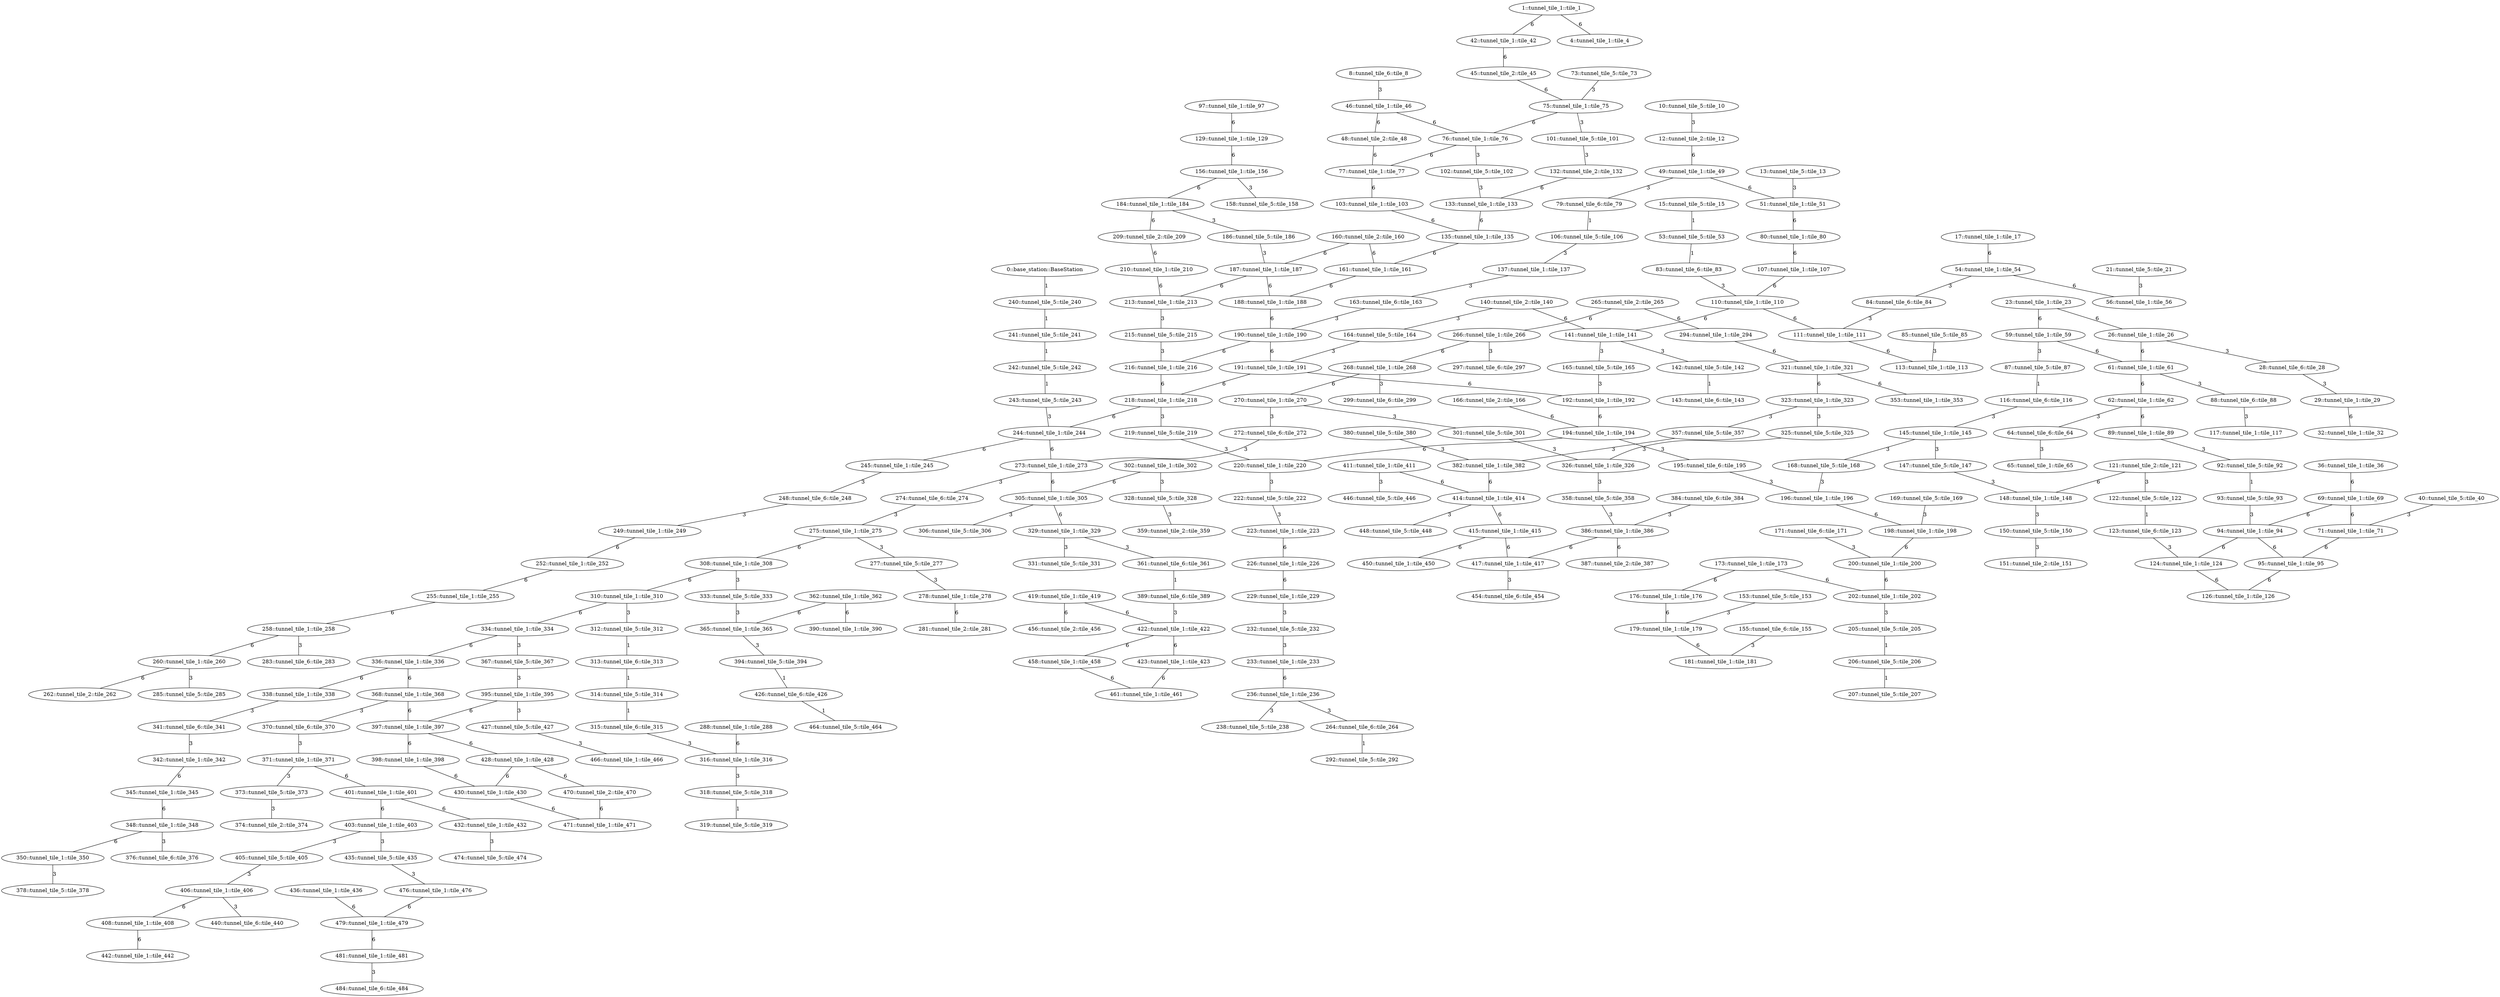 /* Visibility graph for 12/tunnel_circuit_03.tsv */
/* Generated with the tile_tsv.py script: */
/*   tile_tsv.py 12/tunnel_circuit_03.tsv -\-graph-file 12/tunnel_circuit_03.dot -\-world-file 12/tunnel_circuit_03.sdf -\-world-name tunnel_circuit_03 -\-y0 160 */

graph {
  /* ==== Vertices ==== */

  /* Base station / Staging area */
  0   [label="0::base_station::BaseStation"];

  1   [label="1::tunnel_tile_1::tile_1"];
  4   [label="4::tunnel_tile_1::tile_4"];
  8   [label="8::tunnel_tile_6::tile_8"];
  10  [label="10::tunnel_tile_5::tile_10"];
  12  [label="12::tunnel_tile_2::tile_12"];
  13  [label="13::tunnel_tile_5::tile_13"];
  15  [label="15::tunnel_tile_5::tile_15"];
  17  [label="17::tunnel_tile_1::tile_17"];
  21  [label="21::tunnel_tile_5::tile_21"];
  23  [label="23::tunnel_tile_1::tile_23"];
  26  [label="26::tunnel_tile_1::tile_26"];
  28  [label="28::tunnel_tile_6::tile_28"];
  29  [label="29::tunnel_tile_1::tile_29"];
  32  [label="32::tunnel_tile_1::tile_32"];
  36  [label="36::tunnel_tile_1::tile_36"];
  40  [label="40::tunnel_tile_5::tile_40"];
  42  [label="42::tunnel_tile_1::tile_42"];
  45  [label="45::tunnel_tile_2::tile_45"];
  46  [label="46::tunnel_tile_1::tile_46"];
  48  [label="48::tunnel_tile_2::tile_48"];
  49  [label="49::tunnel_tile_1::tile_49"];
  51  [label="51::tunnel_tile_1::tile_51"];
  53  [label="53::tunnel_tile_5::tile_53"];
  54  [label="54::tunnel_tile_1::tile_54"];
  56  [label="56::tunnel_tile_1::tile_56"];
  59  [label="59::tunnel_tile_1::tile_59"];
  61  [label="61::tunnel_tile_1::tile_61"];
  62  [label="62::tunnel_tile_1::tile_62"];
  64  [label="64::tunnel_tile_6::tile_64"];
  65  [label="65::tunnel_tile_1::tile_65"];
  69  [label="69::tunnel_tile_1::tile_69"];
  71  [label="71::tunnel_tile_1::tile_71"];
  73  [label="73::tunnel_tile_5::tile_73"];
  75  [label="75::tunnel_tile_1::tile_75"];
  76  [label="76::tunnel_tile_1::tile_76"];
  77  [label="77::tunnel_tile_1::tile_77"];
  79  [label="79::tunnel_tile_6::tile_79"];
  80  [label="80::tunnel_tile_1::tile_80"];
  83  [label="83::tunnel_tile_6::tile_83"];
  84  [label="84::tunnel_tile_6::tile_84"];
  85  [label="85::tunnel_tile_5::tile_85"];
  87  [label="87::tunnel_tile_5::tile_87"];
  88  [label="88::tunnel_tile_6::tile_88"];
  89  [label="89::tunnel_tile_1::tile_89"];
  92  [label="92::tunnel_tile_5::tile_92"];
  93  [label="93::tunnel_tile_5::tile_93"];
  94  [label="94::tunnel_tile_1::tile_94"];
  95  [label="95::tunnel_tile_1::tile_95"];
  97  [label="97::tunnel_tile_1::tile_97"];
  101 [label="101::tunnel_tile_5::tile_101"];
  102 [label="102::tunnel_tile_5::tile_102"];
  103 [label="103::tunnel_tile_1::tile_103"];
  106 [label="106::tunnel_tile_5::tile_106"];
  107 [label="107::tunnel_tile_1::tile_107"];
  110 [label="110::tunnel_tile_1::tile_110"];
  111 [label="111::tunnel_tile_1::tile_111"];
  113 [label="113::tunnel_tile_1::tile_113"];
  116 [label="116::tunnel_tile_6::tile_116"];
  117 [label="117::tunnel_tile_1::tile_117"];
  121 [label="121::tunnel_tile_2::tile_121"];
  122 [label="122::tunnel_tile_5::tile_122"];
  123 [label="123::tunnel_tile_6::tile_123"];
  124 [label="124::tunnel_tile_1::tile_124"];
  126 [label="126::tunnel_tile_1::tile_126"];
  129 [label="129::tunnel_tile_1::tile_129"];
  132 [label="132::tunnel_tile_2::tile_132"];
  133 [label="133::tunnel_tile_1::tile_133"];
  135 [label="135::tunnel_tile_1::tile_135"];
  137 [label="137::tunnel_tile_1::tile_137"];
  140 [label="140::tunnel_tile_2::tile_140"];
  141 [label="141::tunnel_tile_1::tile_141"];
  142 [label="142::tunnel_tile_5::tile_142"];
  143 [label="143::tunnel_tile_6::tile_143"];
  145 [label="145::tunnel_tile_1::tile_145"];
  147 [label="147::tunnel_tile_5::tile_147"];
  148 [label="148::tunnel_tile_1::tile_148"];
  150 [label="150::tunnel_tile_5::tile_150"];
  151 [label="151::tunnel_tile_2::tile_151"];
  153 [label="153::tunnel_tile_5::tile_153"];
  155 [label="155::tunnel_tile_6::tile_155"];
  156 [label="156::tunnel_tile_1::tile_156"];
  158 [label="158::tunnel_tile_5::tile_158"];
  160 [label="160::tunnel_tile_2::tile_160"];
  161 [label="161::tunnel_tile_1::tile_161"];
  163 [label="163::tunnel_tile_6::tile_163"];
  164 [label="164::tunnel_tile_5::tile_164"];
  165 [label="165::tunnel_tile_5::tile_165"];
  166 [label="166::tunnel_tile_2::tile_166"];
  168 [label="168::tunnel_tile_5::tile_168"];
  169 [label="169::tunnel_tile_5::tile_169"];
  171 [label="171::tunnel_tile_6::tile_171"];
  173 [label="173::tunnel_tile_1::tile_173"];
  176 [label="176::tunnel_tile_1::tile_176"];
  179 [label="179::tunnel_tile_1::tile_179"];
  181 [label="181::tunnel_tile_1::tile_181"];
  184 [label="184::tunnel_tile_1::tile_184"];
  186 [label="186::tunnel_tile_5::tile_186"];
  187 [label="187::tunnel_tile_1::tile_187"];
  188 [label="188::tunnel_tile_1::tile_188"];
  190 [label="190::tunnel_tile_1::tile_190"];
  191 [label="191::tunnel_tile_1::tile_191"];
  192 [label="192::tunnel_tile_1::tile_192"];
  194 [label="194::tunnel_tile_1::tile_194"];
  195 [label="195::tunnel_tile_6::tile_195"];
  196 [label="196::tunnel_tile_1::tile_196"];
  198 [label="198::tunnel_tile_1::tile_198"];
  200 [label="200::tunnel_tile_1::tile_200"];
  202 [label="202::tunnel_tile_1::tile_202"];
  205 [label="205::tunnel_tile_5::tile_205"];
  206 [label="206::tunnel_tile_5::tile_206"];
  207 [label="207::tunnel_tile_5::tile_207"];
  209 [label="209::tunnel_tile_2::tile_209"];
  210 [label="210::tunnel_tile_1::tile_210"];
  213 [label="213::tunnel_tile_1::tile_213"];
  215 [label="215::tunnel_tile_5::tile_215"];
  216 [label="216::tunnel_tile_1::tile_216"];
  218 [label="218::tunnel_tile_1::tile_218"];
  219 [label="219::tunnel_tile_5::tile_219"];
  220 [label="220::tunnel_tile_1::tile_220"];
  222 [label="222::tunnel_tile_5::tile_222"];
  223 [label="223::tunnel_tile_1::tile_223"];
  226 [label="226::tunnel_tile_1::tile_226"];
  229 [label="229::tunnel_tile_1::tile_229"];
  232 [label="232::tunnel_tile_5::tile_232"];
  233 [label="233::tunnel_tile_1::tile_233"];
  236 [label="236::tunnel_tile_1::tile_236"];
  238 [label="238::tunnel_tile_5::tile_238"];
  240 [label="240::tunnel_tile_5::tile_240"];
  241 [label="241::tunnel_tile_5::tile_241"];
  242 [label="242::tunnel_tile_5::tile_242"];
  243 [label="243::tunnel_tile_5::tile_243"];
  244 [label="244::tunnel_tile_1::tile_244"];
  245 [label="245::tunnel_tile_1::tile_245"];
  248 [label="248::tunnel_tile_6::tile_248"];
  249 [label="249::tunnel_tile_1::tile_249"];
  252 [label="252::tunnel_tile_1::tile_252"];
  255 [label="255::tunnel_tile_1::tile_255"];
  258 [label="258::tunnel_tile_1::tile_258"];
  260 [label="260::tunnel_tile_1::tile_260"];
  262 [label="262::tunnel_tile_2::tile_262"];
  264 [label="264::tunnel_tile_6::tile_264"];
  265 [label="265::tunnel_tile_2::tile_265"];
  266 [label="266::tunnel_tile_1::tile_266"];
  268 [label="268::tunnel_tile_1::tile_268"];
  270 [label="270::tunnel_tile_1::tile_270"];
  272 [label="272::tunnel_tile_6::tile_272"];
  273 [label="273::tunnel_tile_1::tile_273"];
  274 [label="274::tunnel_tile_6::tile_274"];
  275 [label="275::tunnel_tile_1::tile_275"];
  277 [label="277::tunnel_tile_5::tile_277"];
  278 [label="278::tunnel_tile_1::tile_278"];
  281 [label="281::tunnel_tile_2::tile_281"];
  283 [label="283::tunnel_tile_6::tile_283"];
  285 [label="285::tunnel_tile_5::tile_285"];
  288 [label="288::tunnel_tile_1::tile_288"];
  292 [label="292::tunnel_tile_5::tile_292"];
  294 [label="294::tunnel_tile_1::tile_294"];
  297 [label="297::tunnel_tile_6::tile_297"];
  299 [label="299::tunnel_tile_6::tile_299"];
  301 [label="301::tunnel_tile_5::tile_301"];
  302 [label="302::tunnel_tile_1::tile_302"];
  305 [label="305::tunnel_tile_1::tile_305"];
  306 [label="306::tunnel_tile_5::tile_306"];
  308 [label="308::tunnel_tile_1::tile_308"];
  310 [label="310::tunnel_tile_1::tile_310"];
  312 [label="312::tunnel_tile_5::tile_312"];
  313 [label="313::tunnel_tile_6::tile_313"];
  314 [label="314::tunnel_tile_5::tile_314"];
  315 [label="315::tunnel_tile_6::tile_315"];
  316 [label="316::tunnel_tile_1::tile_316"];
  318 [label="318::tunnel_tile_5::tile_318"];
  319 [label="319::tunnel_tile_5::tile_319"];
  321 [label="321::tunnel_tile_1::tile_321"];
  323 [label="323::tunnel_tile_1::tile_323"];
  325 [label="325::tunnel_tile_5::tile_325"];
  326 [label="326::tunnel_tile_1::tile_326"];
  328 [label="328::tunnel_tile_5::tile_328"];
  329 [label="329::tunnel_tile_1::tile_329"];
  331 [label="331::tunnel_tile_5::tile_331"];
  333 [label="333::tunnel_tile_5::tile_333"];
  334 [label="334::tunnel_tile_1::tile_334"];
  336 [label="336::tunnel_tile_1::tile_336"];
  338 [label="338::tunnel_tile_1::tile_338"];
  341 [label="341::tunnel_tile_6::tile_341"];
  342 [label="342::tunnel_tile_1::tile_342"];
  345 [label="345::tunnel_tile_1::tile_345"];
  348 [label="348::tunnel_tile_1::tile_348"];
  350 [label="350::tunnel_tile_1::tile_350"];
  353 [label="353::tunnel_tile_1::tile_353"];
  357 [label="357::tunnel_tile_5::tile_357"];
  358 [label="358::tunnel_tile_5::tile_358"];
  359 [label="359::tunnel_tile_2::tile_359"];
  361 [label="361::tunnel_tile_6::tile_361"];
  362 [label="362::tunnel_tile_1::tile_362"];
  365 [label="365::tunnel_tile_1::tile_365"];
  367 [label="367::tunnel_tile_5::tile_367"];
  368 [label="368::tunnel_tile_1::tile_368"];
  370 [label="370::tunnel_tile_6::tile_370"];
  371 [label="371::tunnel_tile_1::tile_371"];
  373 [label="373::tunnel_tile_5::tile_373"];
  374 [label="374::tunnel_tile_2::tile_374"];
  376 [label="376::tunnel_tile_6::tile_376"];
  378 [label="378::tunnel_tile_5::tile_378"];
  380 [label="380::tunnel_tile_5::tile_380"];
  382 [label="382::tunnel_tile_1::tile_382"];
  384 [label="384::tunnel_tile_6::tile_384"];
  386 [label="386::tunnel_tile_1::tile_386"];
  387 [label="387::tunnel_tile_2::tile_387"];
  389 [label="389::tunnel_tile_6::tile_389"];
  390 [label="390::tunnel_tile_1::tile_390"];
  394 [label="394::tunnel_tile_5::tile_394"];
  395 [label="395::tunnel_tile_1::tile_395"];
  397 [label="397::tunnel_tile_1::tile_397"];
  398 [label="398::tunnel_tile_1::tile_398"];
  401 [label="401::tunnel_tile_1::tile_401"];
  403 [label="403::tunnel_tile_1::tile_403"];
  405 [label="405::tunnel_tile_5::tile_405"];
  406 [label="406::tunnel_tile_1::tile_406"];
  408 [label="408::tunnel_tile_1::tile_408"];
  411 [label="411::tunnel_tile_1::tile_411"];
  414 [label="414::tunnel_tile_1::tile_414"];
  415 [label="415::tunnel_tile_1::tile_415"];
  417 [label="417::tunnel_tile_1::tile_417"];
  419 [label="419::tunnel_tile_1::tile_419"];
  422 [label="422::tunnel_tile_1::tile_422"];
  423 [label="423::tunnel_tile_1::tile_423"];
  426 [label="426::tunnel_tile_6::tile_426"];
  427 [label="427::tunnel_tile_5::tile_427"];
  428 [label="428::tunnel_tile_1::tile_428"];
  430 [label="430::tunnel_tile_1::tile_430"];
  432 [label="432::tunnel_tile_1::tile_432"];
  435 [label="435::tunnel_tile_5::tile_435"];
  436 [label="436::tunnel_tile_1::tile_436"];
  440 [label="440::tunnel_tile_6::tile_440"];
  442 [label="442::tunnel_tile_1::tile_442"];
  446 [label="446::tunnel_tile_5::tile_446"];
  448 [label="448::tunnel_tile_5::tile_448"];
  450 [label="450::tunnel_tile_1::tile_450"];
  454 [label="454::tunnel_tile_6::tile_454"];
  456 [label="456::tunnel_tile_2::tile_456"];
  458 [label="458::tunnel_tile_1::tile_458"];
  461 [label="461::tunnel_tile_1::tile_461"];
  464 [label="464::tunnel_tile_5::tile_464"];
  466 [label="466::tunnel_tile_1::tile_466"];
  470 [label="470::tunnel_tile_2::tile_470"];
  471 [label="471::tunnel_tile_1::tile_471"];
  474 [label="474::tunnel_tile_5::tile_474"];
  476 [label="476::tunnel_tile_1::tile_476"];
  479 [label="479::tunnel_tile_1::tile_479"];
  481 [label="481::tunnel_tile_1::tile_481"];
  484 [label="484::tunnel_tile_6::tile_484"];

  /* ==== Edges ==== */

  /* Base station */
  0  -- 240 [label=1];
  1  -- 4   [label=6];  /* Intersection */
  1  -- 42  [label=6];  /* Intersection */
  8  -- 46  [label=3];
  10 -- 12  [label=3];
  12 -- 49  [label=6];
  13 -- 51  [label=3];
  15 -- 53  [label=1];
  17 -- 54  [label=6];  /* Intersection */
  21 -- 56  [label=3];
  23 -- 26  [label=6];  /* Intersection */
  23 -- 59  [label=6];  /* Intersection */
  26 -- 28  [label=3];  /* Intersection */
  26 -- 61  [label=6];  /* Intersection */
  28 -- 29  [label=3];
  29 -- 32  [label=6];  /* Intersection */
  36 -- 69  [label=6];  /* Intersection */
  40 -- 71  [label=3];
  42 -- 45  [label=6];  /* Intersection */
  45 -- 75  [label=6];
  46 -- 48  [label=6];  /* Intersection */
  46 -- 76  [label=6];  /* Intersection */
  48 -- 77  [label=6];
  49 -- 51  [label=6];  /* Intersection */
  49 -- 79  [label=3];  /* Intersection */
  51 -- 80  [label=6];  /* Intersection */
  53 -- 83  [label=1];
  54 -- 56  [label=6];  /* Intersection */
  54 -- 84  [label=3];  /* Intersection */
  59 -- 61  [label=6];  /* Intersection */
  59 -- 87  [label=3];  /* Intersection */
  61 -- 62  [label=6];  /* Intersection */
  61 -- 88  [label=3];  /* Intersection */
  62 -- 64  [label=3];  /* Intersection */
  62 -- 89  [label=6];  /* Intersection */
  64 -- 65  [label=3];
  69 -- 71  [label=6];  /* Intersection */
  69 -- 94  [label=6];  /* Intersection */
  71 -- 95  [label=6];  /* Intersection */
  73 -- 75  [label=3];
  75 -- 76  [label=6];  /* Intersection */
  75 -- 101 [label=3];  /* Intersection */
  76 -- 77  [label=6];  /* Intersection */
  76 -- 102 [label=3];  /* Intersection */
  77 -- 103 [label=6];  /* Intersection */
  79 -- 106 [label=1];
  80 -- 107 [label=6];  /* Intersection */
  83 -- 110 [label=3];
  84 -- 111 [label=3];
  85 -- 113 [label=3];
  87 -- 116 [label=1];
  88 -- 117 [label=3];
  89 -- 92  [label=3];  /* Intersection */
  92 -- 93  [label=1];
  93 -- 94  [label=3];
  94 -- 95  [label=6];  /* Intersection */
  94 -- 124 [label=6];  /* Intersection */
  95 -- 126 [label=6];  /* Intersection */
  97 -- 129 [label=6];  /* Intersection */
  101 -- 132 [label=3];
  102 -- 133 [label=3];
  103 -- 135 [label=6];  /* Intersection */
  106 -- 137 [label=3];
  107 -- 110 [label=6];  /* Intersection */
  110 -- 111 [label=6];  /* Intersection */
  110 -- 141 [label=6];  /* Intersection */
  111 -- 113 [label=6];  /* Intersection */
  116 -- 145 [label=3];
  121 -- 122 [label=3];
  121 -- 148 [label=6];
  122 -- 123 [label=1];
  123 -- 124 [label=3];
  124 -- 126 [label=6];  /* Intersection */
  129 -- 156 [label=6];  /* Intersection */
  132 -- 133 [label=6];
  133 -- 135 [label=6];  /* Intersection */
  135 -- 161 [label=6];  /* Intersection */
  137 -- 163 [label=3];  /* Intersection */
  140 -- 141 [label=6];
  140 -- 164 [label=3];
  141 -- 142 [label=3];  /* Intersection */
  141 -- 165 [label=3];  /* Intersection */
  142 -- 143 [label=1];
  145 -- 147 [label=3];  /* Intersection */
  145 -- 168 [label=3];  /* Intersection */
  147 -- 148 [label=3];
  148 -- 150 [label=3];  /* Intersection */
  150 -- 151 [label=3];
  153 -- 179 [label=3];
  155 -- 181 [label=3];
  156 -- 158 [label=3];  /* Intersection */
  156 -- 184 [label=6];  /* Intersection */
  160 -- 161 [label=6];
  160 -- 187 [label=6];
  161 -- 188 [label=6];  /* Intersection */
  163 -- 190 [label=3];
  164 -- 191 [label=3];
  165 -- 192 [label=3];
  166 -- 194 [label=6];
  168 -- 196 [label=3];
  169 -- 198 [label=3];
  171 -- 200 [label=3];
  173 -- 176 [label=6];  /* Intersection */
  173 -- 202 [label=6];  /* Intersection */
  176 -- 179 [label=6];  /* Intersection */
  179 -- 181 [label=6];  /* Intersection */
  184 -- 186 [label=3];  /* Intersection */
  184 -- 209 [label=6];  /* Intersection */
  186 -- 187 [label=3];
  187 -- 188 [label=6];  /* Intersection */
  187 -- 213 [label=6];  /* Intersection */
  188 -- 190 [label=6];  /* Intersection */
  190 -- 191 [label=6];  /* Intersection */
  190 -- 216 [label=6];  /* Intersection */
  191 -- 192 [label=6];  /* Intersection */
  191 -- 218 [label=6];  /* Intersection */
  192 -- 194 [label=6];  /* Intersection */
  194 -- 195 [label=3];  /* Intersection */
  194 -- 220 [label=6];  /* Intersection */
  195 -- 196 [label=3];
  196 -- 198 [label=6];  /* Intersection */
  198 -- 200 [label=6];  /* Intersection */
  200 -- 202 [label=6];  /* Intersection */
  202 -- 205 [label=3];  /* Intersection */
  205 -- 206 [label=1];
  206 -- 207 [label=1];
  209 -- 210 [label=6];
  210 -- 213 [label=6];  /* Intersection */
  213 -- 215 [label=3];  /* Intersection */
  215 -- 216 [label=3];
  216 -- 218 [label=6];  /* Intersection */
  218 -- 219 [label=3];  /* Intersection */
  218 -- 244 [label=6];  /* Intersection */
  219 -- 220 [label=3];
  220 -- 222 [label=3];  /* Intersection */
  222 -- 223 [label=3];
  223 -- 226 [label=6];  /* Intersection */
  226 -- 229 [label=6];  /* Intersection */
  229 -- 232 [label=3];  /* Intersection */
  232 -- 233 [label=3];
  233 -- 236 [label=6];  /* Intersection */
  236 -- 238 [label=3];  /* Intersection */
  236 -- 264 [label=3];  /* Intersection */
  240 -- 241 [label=1];
  241 -- 242 [label=1];
  242 -- 243 [label=1];
  243 -- 244 [label=3];
  244 -- 245 [label=6];  /* Intersection */
  244 -- 273 [label=6];  /* Intersection */
  245 -- 248 [label=3];  /* Intersection */
  248 -- 249 [label=3];
  249 -- 252 [label=6];  /* Intersection */
  252 -- 255 [label=6];  /* Intersection */
  255 -- 258 [label=6];  /* Intersection */
  258 -- 260 [label=6];  /* Intersection */
  258 -- 283 [label=3];  /* Intersection */
  260 -- 262 [label=6];  /* Intersection */
  260 -- 285 [label=3];  /* Intersection */
  264 -- 292 [label=1];
  265 -- 266 [label=6];
  265 -- 294 [label=6];
  266 -- 268 [label=6];  /* Intersection */
  266 -- 297 [label=3];  /* Intersection */
  268 -- 270 [label=6];  /* Intersection */
  268 -- 299 [label=3];  /* Intersection */
  270 -- 272 [label=3];  /* Intersection */
  270 -- 301 [label=3];  /* Intersection */
  272 -- 273 [label=3];
  273 -- 274 [label=3];  /* Intersection */
  273 -- 305 [label=6];  /* Intersection */
  274 -- 275 [label=3];
  275 -- 277 [label=3];  /* Intersection */
  275 -- 308 [label=6];  /* Intersection */
  277 -- 278 [label=3];
  278 -- 281 [label=6];  /* Intersection */
  288 -- 316 [label=6];  /* Intersection */
  294 -- 321 [label=6];  /* Intersection */
  301 -- 326 [label=3];
  302 -- 305 [label=6];  /* Intersection */
  302 -- 328 [label=3];  /* Intersection */
  305 -- 306 [label=3];  /* Intersection */
  305 -- 329 [label=6];  /* Intersection */
  308 -- 310 [label=6];  /* Intersection */
  308 -- 333 [label=3];  /* Intersection */
  310 -- 312 [label=3];  /* Intersection */
  310 -- 334 [label=6];  /* Intersection */
  312 -- 313 [label=1];
  313 -- 314 [label=1];
  314 -- 315 [label=1];
  315 -- 316 [label=3];
  316 -- 318 [label=3];  /* Intersection */
  318 -- 319 [label=1];
  321 -- 323 [label=6];  /* Intersection */
  321 -- 353 [label=6];  /* Intersection */
  323 -- 325 [label=3];  /* Intersection */
  323 -- 357 [label=3];  /* Intersection */
  325 -- 326 [label=3];
  326 -- 358 [label=3];  /* Intersection */
  328 -- 359 [label=3];
  329 -- 331 [label=3];  /* Intersection */
  329 -- 361 [label=3];  /* Intersection */
  333 -- 365 [label=3];
  334 -- 336 [label=6];  /* Intersection */
  334 -- 367 [label=3];  /* Intersection */
  336 -- 338 [label=6];  /* Intersection */
  336 -- 368 [label=6];  /* Intersection */
  338 -- 341 [label=3];  /* Intersection */
  341 -- 342 [label=3];
  342 -- 345 [label=6];  /* Intersection */
  345 -- 348 [label=6];  /* Intersection */
  348 -- 350 [label=6];  /* Intersection */
  348 -- 376 [label=3];  /* Intersection */
  350 -- 378 [label=3];  /* Intersection */
  357 -- 382 [label=3];
  358 -- 386 [label=3];
  361 -- 389 [label=1];
  362 -- 365 [label=6];  /* Intersection */
  362 -- 390 [label=6];  /* Intersection */
  365 -- 394 [label=3];  /* Intersection */
  367 -- 395 [label=3];
  368 -- 370 [label=3];  /* Intersection */
  368 -- 397 [label=6];  /* Intersection */
  370 -- 371 [label=3];
  371 -- 373 [label=3];  /* Intersection */
  371 -- 401 [label=6];  /* Intersection */
  373 -- 374 [label=3];
  380 -- 382 [label=3];
  382 -- 414 [label=6];  /* Intersection */
  384 -- 386 [label=3];
  386 -- 387 [label=6];  /* Intersection */
  386 -- 417 [label=6];  /* Intersection */
  389 -- 422 [label=3];
  394 -- 426 [label=1];
  395 -- 397 [label=6];  /* Intersection */
  395 -- 427 [label=3];  /* Intersection */
  397 -- 398 [label=6];  /* Intersection */
  397 -- 428 [label=6];  /* Intersection */
  398 -- 430 [label=6];  /* Intersection */
  401 -- 403 [label=6];  /* Intersection */
  401 -- 432 [label=6];  /* Intersection */
  403 -- 405 [label=3];  /* Intersection */
  403 -- 435 [label=3];  /* Intersection */
  405 -- 406 [label=3];
  406 -- 408 [label=6];  /* Intersection */
  406 -- 440 [label=3];  /* Intersection */
  408 -- 442 [label=6];  /* Intersection */
  411 -- 414 [label=6];  /* Intersection */
  411 -- 446 [label=3];  /* Intersection */
  414 -- 415 [label=6];  /* Intersection */
  414 -- 448 [label=3];  /* Intersection */
  415 -- 417 [label=6];  /* Intersection */
  415 -- 450 [label=6];  /* Intersection */
  417 -- 454 [label=3];  /* Intersection */
  419 -- 422 [label=6];  /* Intersection */
  419 -- 456 [label=6];  /* Intersection */
  422 -- 423 [label=6];  /* Intersection */
  422 -- 458 [label=6];  /* Intersection */
  423 -- 461 [label=6];  /* Intersection */
  426 -- 464 [label=1];
  427 -- 466 [label=3];
  428 -- 430 [label=6];  /* Intersection */
  428 -- 470 [label=6];  /* Intersection */
  430 -- 471 [label=6];  /* Intersection */
  432 -- 474 [label=3];  /* Intersection */
  435 -- 476 [label=3];
  436 -- 479 [label=6];  /* Intersection */
  458 -- 461 [label=6];  /* Intersection */
  470 -- 471 [label=6];
  476 -- 479 [label=6];  /* Intersection */
  479 -- 481 [label=6];  /* Intersection */
  481 -- 484 [label=3];  /* Intersection */
}
